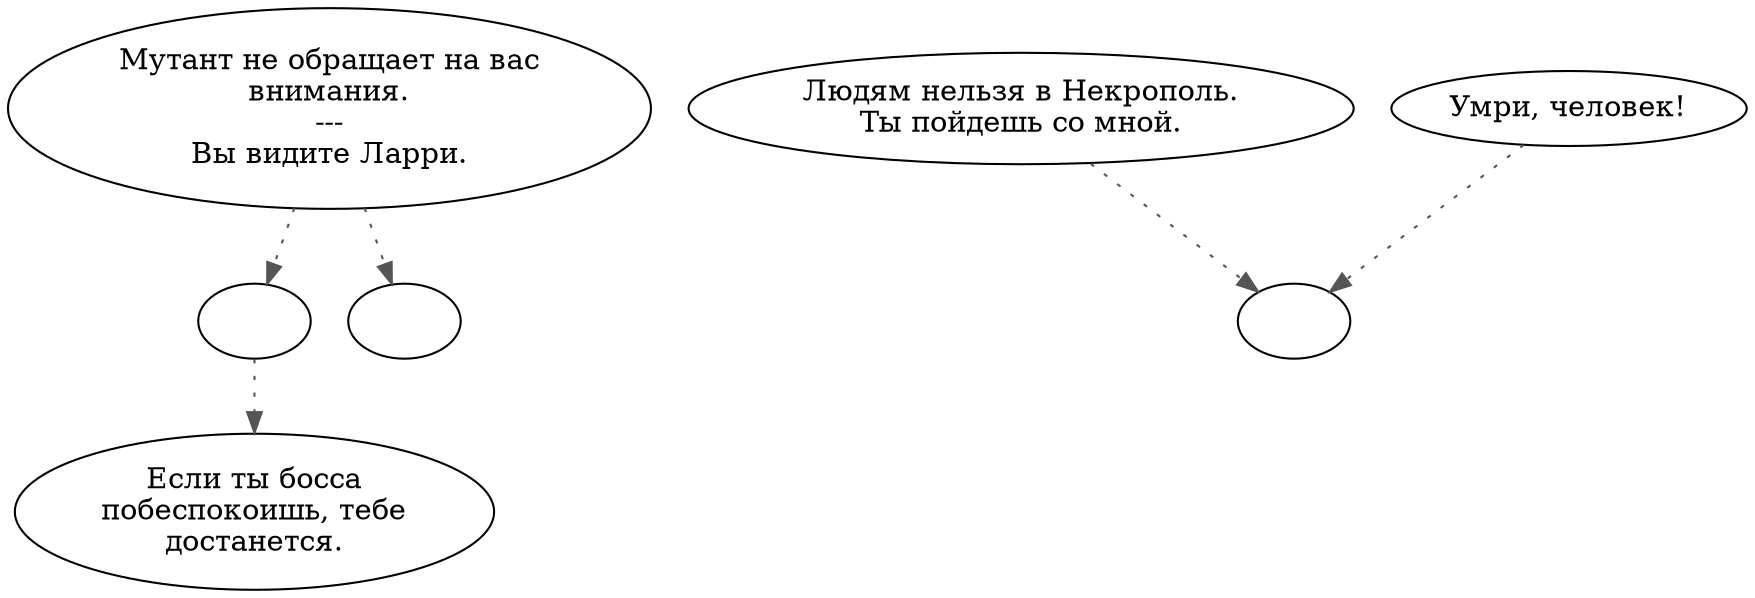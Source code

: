 digraph larry {
  "start" [style=filled       fillcolor="#FFFFFF"       color="#000000"]
  "start" -> "do_dialogue" [style=dotted color="#555555"]
  "start" -> "Critter_Action" [style=dotted color="#555555"]
  "start" [label="Мутант не обращает на вас\nвнимания.\n---\nВы видите Ларри."]
  "do_dialogue" [style=filled       fillcolor="#FFFFFF"       color="#000000"]
  "do_dialogue" -> "mutant00" [style=dotted color="#555555"]
  "do_dialogue" [label=""]
  "mutant00" [style=filled       fillcolor="#FFFFFF"       color="#000000"]
  "mutant00" [label="Если ты босса\nпобеспокоишь, тебе\nдостанется."]
  "mutant01" [style=filled       fillcolor="#FFFFFF"       color="#000000"]
  "mutant01" -> "combat" [style=dotted color="#555555"]
  "mutant01" [label="Людям нельзя в Некрополь.\nТы пойдешь со мной."]
  "mutant02" [style=filled       fillcolor="#FFFFFF"       color="#000000"]
  "mutant02" -> "combat" [style=dotted color="#555555"]
  "mutant02" [label="Умри, человек!"]
  "combat" [style=filled       fillcolor="#FFFFFF"       color="#000000"]
  "combat" [label=""]
  "Critter_Action" [style=filled       fillcolor="#FFFFFF"       color="#000000"]
  "Critter_Action" [label=""]
}